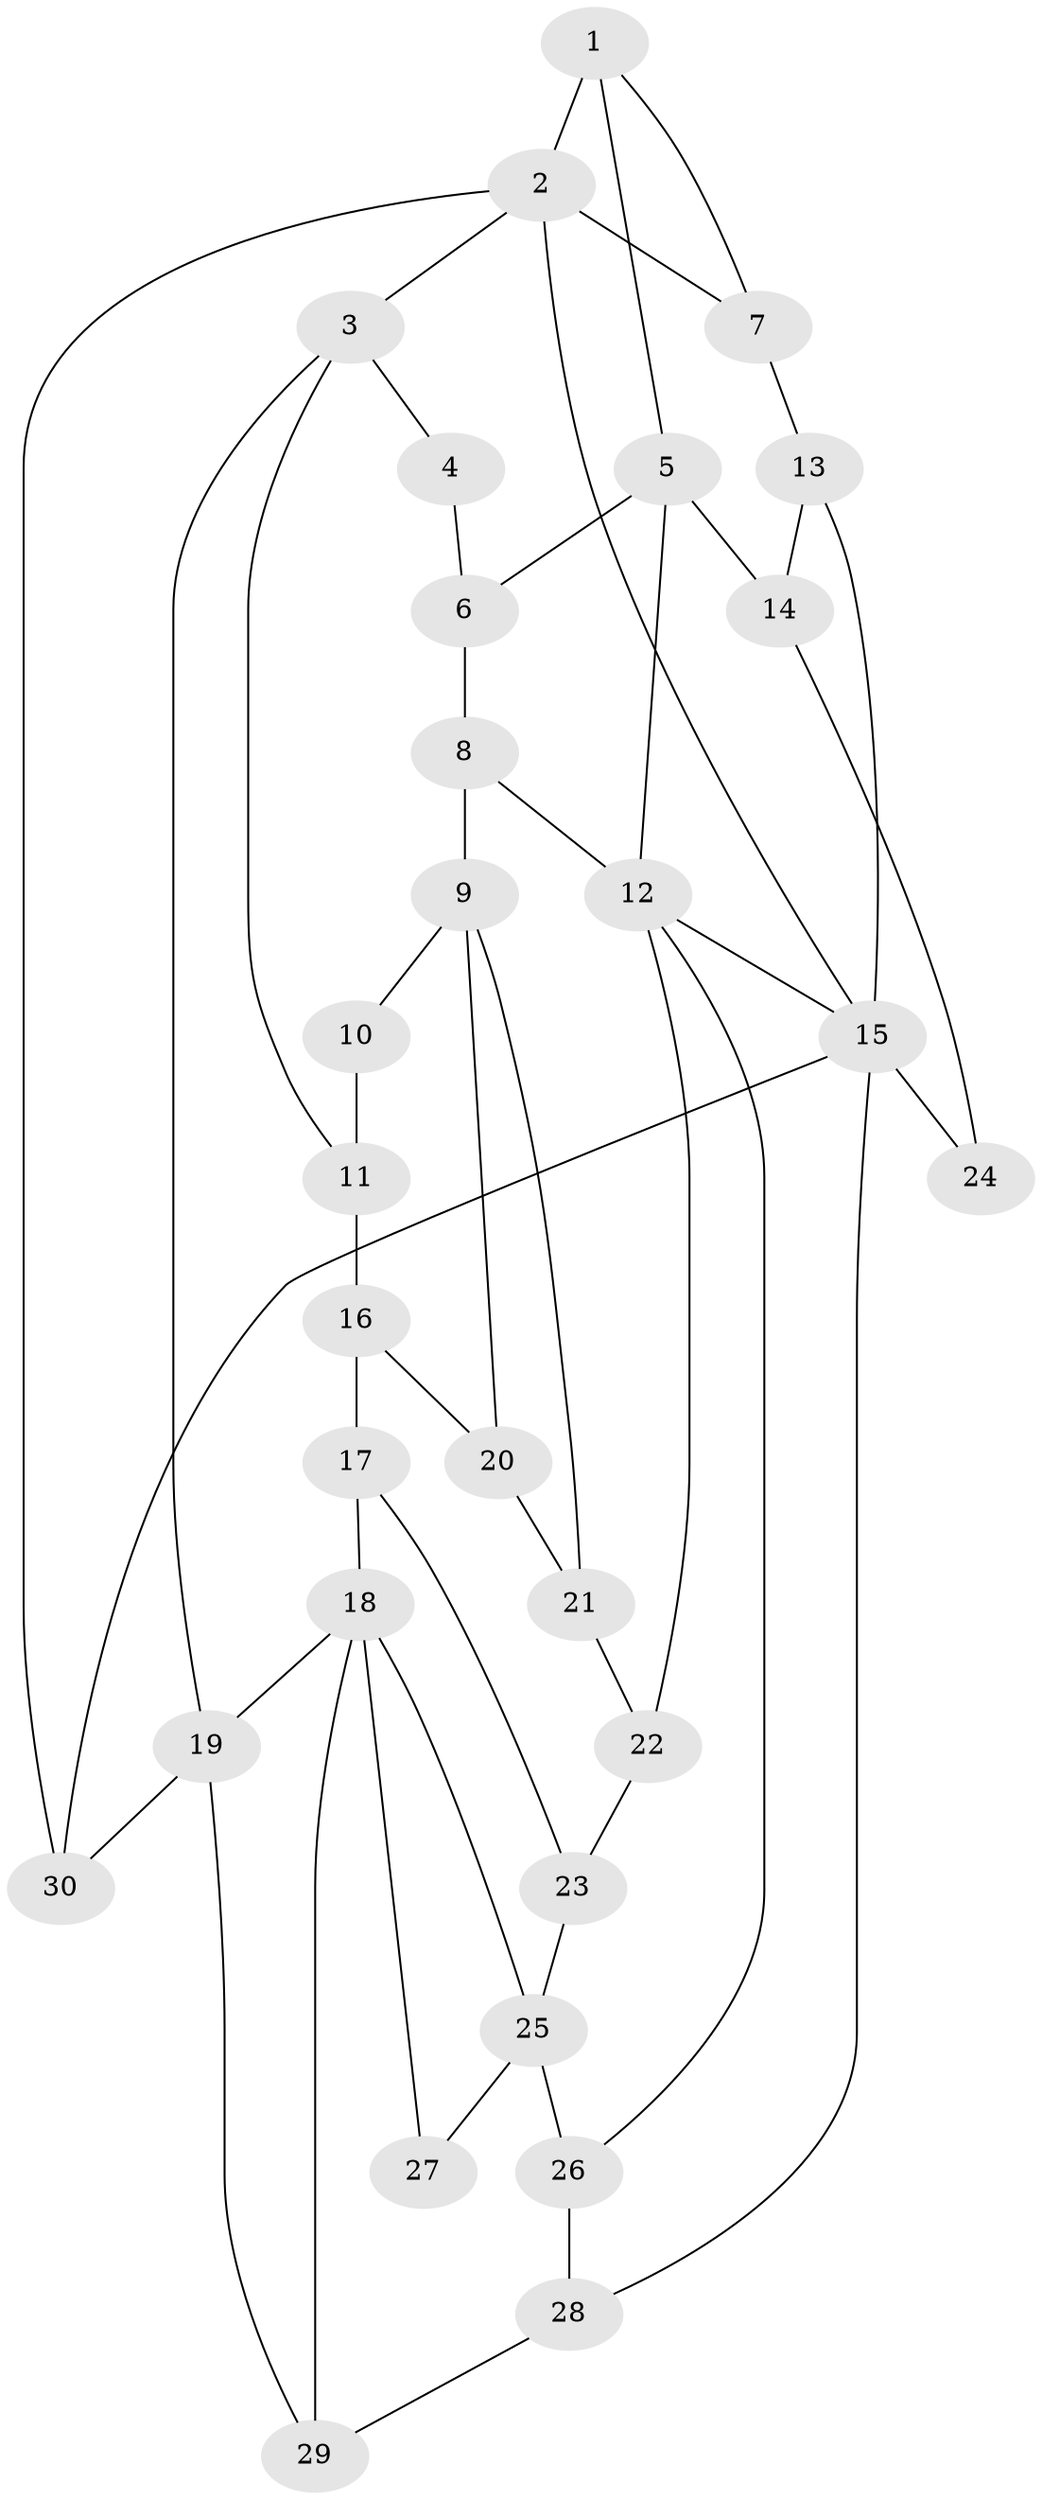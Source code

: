 // original degree distribution, {3: 0.03333333333333333, 5: 0.43333333333333335, 6: 0.25, 4: 0.2833333333333333}
// Generated by graph-tools (version 1.1) at 2025/38/03/09/25 02:38:24]
// undirected, 30 vertices, 50 edges
graph export_dot {
graph [start="1"]
  node [color=gray90,style=filled];
  1;
  2;
  3;
  4;
  5;
  6;
  7;
  8;
  9;
  10;
  11;
  12;
  13;
  14;
  15;
  16;
  17;
  18;
  19;
  20;
  21;
  22;
  23;
  24;
  25;
  26;
  27;
  28;
  29;
  30;
  1 -- 2 [weight=2.0];
  1 -- 5 [weight=1.0];
  1 -- 7 [weight=1.0];
  2 -- 3 [weight=1.0];
  2 -- 7 [weight=1.0];
  2 -- 15 [weight=1.0];
  2 -- 30 [weight=2.0];
  3 -- 4 [weight=1.0];
  3 -- 11 [weight=1.0];
  3 -- 19 [weight=1.0];
  4 -- 6 [weight=1.0];
  5 -- 6 [weight=1.0];
  5 -- 12 [weight=1.0];
  5 -- 14 [weight=2.0];
  6 -- 8 [weight=1.0];
  7 -- 13 [weight=1.0];
  8 -- 9 [weight=2.0];
  8 -- 12 [weight=1.0];
  9 -- 10 [weight=2.0];
  9 -- 20 [weight=1.0];
  9 -- 21 [weight=1.0];
  10 -- 11 [weight=1.0];
  11 -- 16 [weight=1.0];
  12 -- 15 [weight=1.0];
  12 -- 22 [weight=1.0];
  12 -- 26 [weight=1.0];
  13 -- 14 [weight=2.0];
  13 -- 15 [weight=1.0];
  14 -- 24 [weight=2.0];
  15 -- 24 [weight=1.0];
  15 -- 28 [weight=1.0];
  15 -- 30 [weight=1.0];
  16 -- 17 [weight=2.0];
  16 -- 20 [weight=1.0];
  17 -- 18 [weight=1.0];
  17 -- 23 [weight=1.0];
  18 -- 19 [weight=1.0];
  18 -- 25 [weight=1.0];
  18 -- 27 [weight=2.0];
  18 -- 29 [weight=1.0];
  19 -- 29 [weight=1.0];
  19 -- 30 [weight=1.0];
  20 -- 21 [weight=1.0];
  21 -- 22 [weight=1.0];
  22 -- 23 [weight=1.0];
  23 -- 25 [weight=1.0];
  25 -- 26 [weight=1.0];
  25 -- 27 [weight=1.0];
  26 -- 28 [weight=1.0];
  28 -- 29 [weight=1.0];
}
